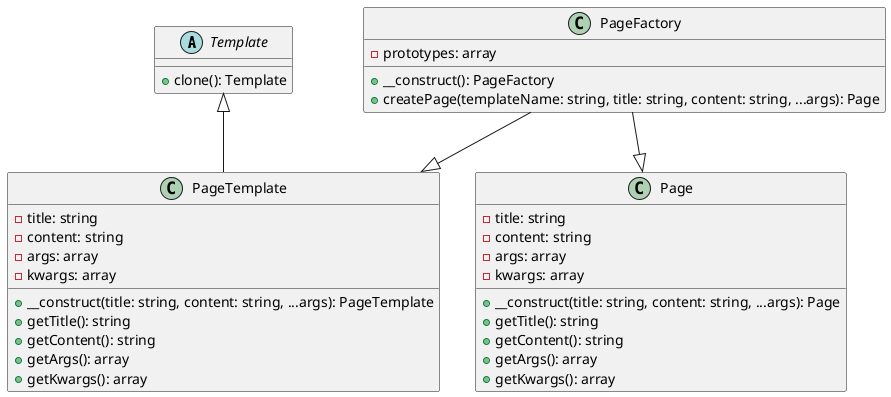@startuml

abstract class Template {
    + clone(): Template
}

class PageTemplate extends Template {
    - title: string
    - content: string
    - args: array
    - kwargs: array
    + __construct(title: string, content: string, ...args): PageTemplate
    + getTitle(): string
    + getContent(): string
    + getArgs(): array
    + getKwargs(): array
}

class Page {
    - title: string
    - content: string
    - args: array
    - kwargs: array
    + __construct(title: string, content: string, ...args): Page
    + getTitle(): string
    + getContent(): string
    + getArgs(): array
    + getKwargs(): array
}

class PageFactory {
    - prototypes: array
    + __construct(): PageFactory
    + createPage(templateName: string, title: string, content: string, ...args): Page
}

PageFactory --|> PageTemplate
PageFactory --|> Page

@enduml